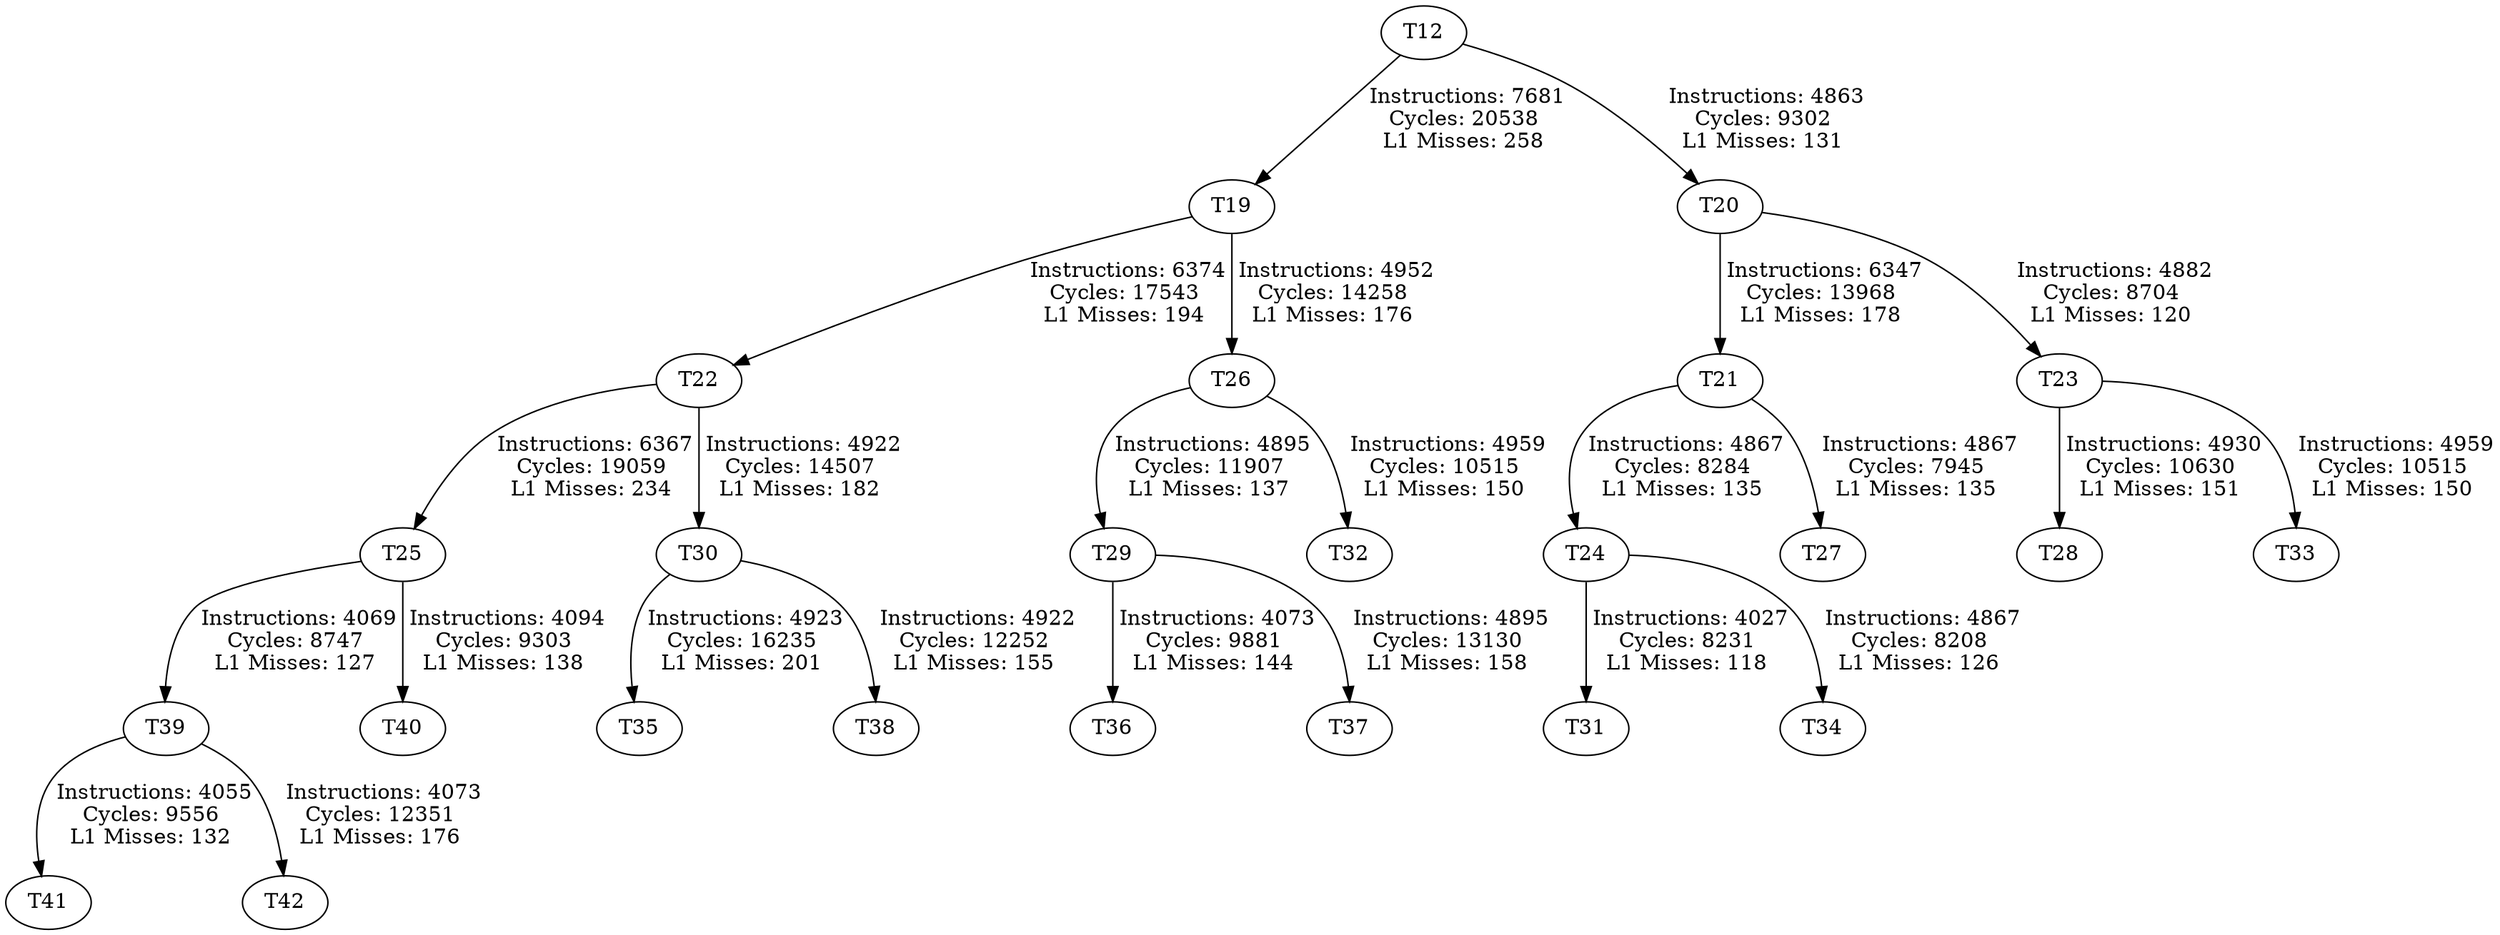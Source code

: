 //task spawn graph
digraph taskSpawn {
	T12 -> T19 [label = " Instructions: 7681
Cycles: 20538
L1 Misses: 258
"];
	T12 -> T20 [label = " Instructions: 4863
Cycles: 9302
L1 Misses: 131
"];
	T19 -> T22 [label = " Instructions: 6374
Cycles: 17543
L1 Misses: 194
"];
	T20 -> T21 [label = " Instructions: 6347
Cycles: 13968
L1 Misses: 178
"];
	T20 -> T23 [label = " Instructions: 4882
Cycles: 8704
L1 Misses: 120
"];
	T22 -> T25 [label = " Instructions: 6367
Cycles: 19059
L1 Misses: 234
"];
	T21 -> T24 [label = " Instructions: 4867
Cycles: 8284
L1 Misses: 135
"];
	T19 -> T26 [label = " Instructions: 4952
Cycles: 14258
L1 Misses: 176
"];
	T21 -> T27 [label = " Instructions: 4867
Cycles: 7945
L1 Misses: 135
"];
	T23 -> T28 [label = " Instructions: 4930
Cycles: 10630
L1 Misses: 151
"];
	T26 -> T29 [label = " Instructions: 4895
Cycles: 11907
L1 Misses: 137
"];
	T22 -> T30 [label = " Instructions: 4922
Cycles: 14507
L1 Misses: 182
"];
	T24 -> T31 [label = " Instructions: 4027
Cycles: 8231
L1 Misses: 118
"];
	T26 -> T32 [label = " Instructions: 4959
Cycles: 10515
L1 Misses: 150
"];
	T24 -> T34 [label = " Instructions: 4867
Cycles: 8208
L1 Misses: 126
"];
	T23 -> T33 [label = " Instructions: 4959
Cycles: 10515
L1 Misses: 150
"];
	T30 -> T35 [label = " Instructions: 4923
Cycles: 16235
L1 Misses: 201
"];
	T29 -> T36 [label = " Instructions: 4073
Cycles: 9881
L1 Misses: 144
"];
	T29 -> T37 [label = " Instructions: 4895
Cycles: 13130
L1 Misses: 158
"];
	T30 -> T38 [label = " Instructions: 4922
Cycles: 12252
L1 Misses: 155
"];
	T25 -> T39 [label = " Instructions: 4069
Cycles: 8747
L1 Misses: 127
"];
	T25 -> T40 [label = " Instructions: 4094
Cycles: 9303
L1 Misses: 138
"];
	T39 -> T41 [label = " Instructions: 4055
Cycles: 9556
L1 Misses: 132
"];
	T39 -> T42 [label = " Instructions: 4073
Cycles: 12351
L1 Misses: 176
"];

}